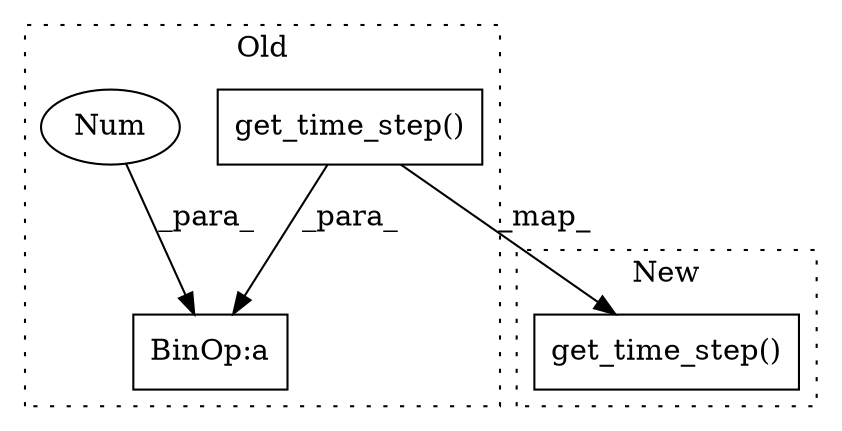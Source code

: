 digraph G {
subgraph cluster0 {
1 [label="get_time_step()" a="75" s="12935" l="18" shape="box"];
3 [label="BinOp:a" a="82" s="12953" l="3" shape="box"];
4 [label="Num" a="76" s="12956" l="2" shape="ellipse"];
label = "Old";
style="dotted";
}
subgraph cluster1 {
2 [label="get_time_step()" a="75" s="13532" l="18" shape="box"];
label = "New";
style="dotted";
}
1 -> 3 [label="_para_"];
1 -> 2 [label="_map_"];
4 -> 3 [label="_para_"];
}